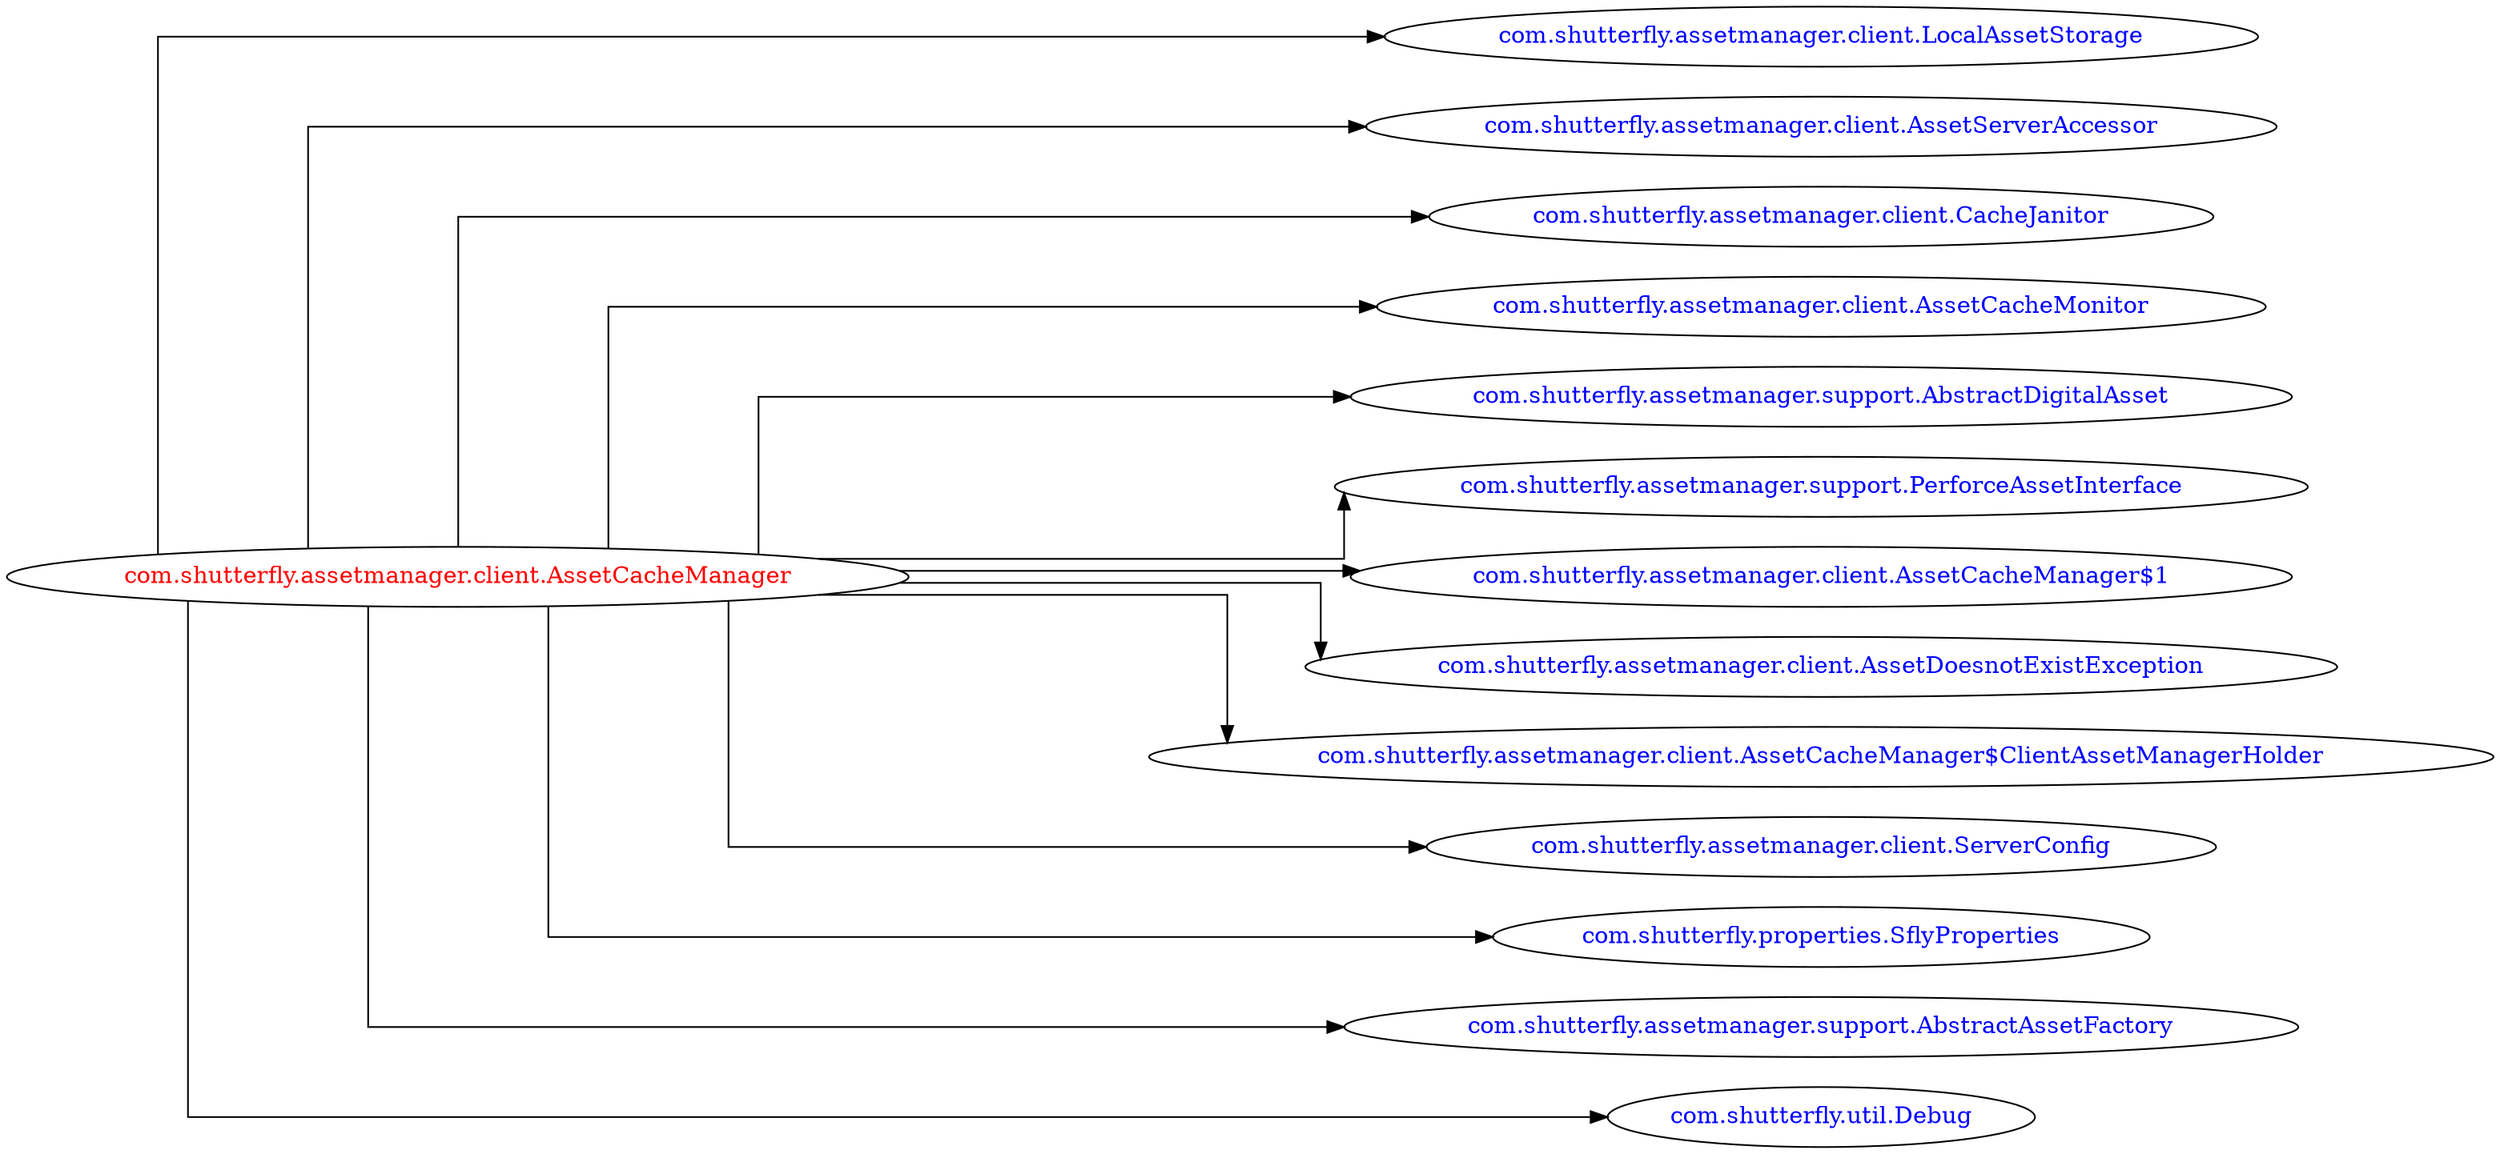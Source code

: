 digraph dependencyGraph {
 concentrate=true;
 ranksep="2.0";
 rankdir="LR"; 
 splines="ortho";
"com.shutterfly.assetmanager.client.AssetCacheManager" [fontcolor="red"];
"com.shutterfly.assetmanager.client.LocalAssetStorage" [ fontcolor="blue" ];
"com.shutterfly.assetmanager.client.AssetCacheManager"->"com.shutterfly.assetmanager.client.LocalAssetStorage";
"com.shutterfly.assetmanager.client.AssetServerAccessor" [ fontcolor="blue" ];
"com.shutterfly.assetmanager.client.AssetCacheManager"->"com.shutterfly.assetmanager.client.AssetServerAccessor";
"com.shutterfly.assetmanager.client.CacheJanitor" [ fontcolor="blue" ];
"com.shutterfly.assetmanager.client.AssetCacheManager"->"com.shutterfly.assetmanager.client.CacheJanitor";
"com.shutterfly.assetmanager.client.AssetCacheMonitor" [ fontcolor="blue" ];
"com.shutterfly.assetmanager.client.AssetCacheManager"->"com.shutterfly.assetmanager.client.AssetCacheMonitor";
"com.shutterfly.assetmanager.support.AbstractDigitalAsset" [ fontcolor="blue" ];
"com.shutterfly.assetmanager.client.AssetCacheManager"->"com.shutterfly.assetmanager.support.AbstractDigitalAsset";
"com.shutterfly.assetmanager.support.PerforceAssetInterface" [ fontcolor="blue" ];
"com.shutterfly.assetmanager.client.AssetCacheManager"->"com.shutterfly.assetmanager.support.PerforceAssetInterface";
"com.shutterfly.assetmanager.client.AssetCacheManager$1" [ fontcolor="blue" ];
"com.shutterfly.assetmanager.client.AssetCacheManager"->"com.shutterfly.assetmanager.client.AssetCacheManager$1";
"com.shutterfly.assetmanager.client.AssetDoesnotExistException" [ fontcolor="blue" ];
"com.shutterfly.assetmanager.client.AssetCacheManager"->"com.shutterfly.assetmanager.client.AssetDoesnotExistException";
"com.shutterfly.assetmanager.client.AssetCacheManager$ClientAssetManagerHolder" [ fontcolor="blue" ];
"com.shutterfly.assetmanager.client.AssetCacheManager"->"com.shutterfly.assetmanager.client.AssetCacheManager$ClientAssetManagerHolder";
"com.shutterfly.assetmanager.client.ServerConfig" [ fontcolor="blue" ];
"com.shutterfly.assetmanager.client.AssetCacheManager"->"com.shutterfly.assetmanager.client.ServerConfig";
"com.shutterfly.properties.SflyProperties" [ fontcolor="blue" ];
"com.shutterfly.assetmanager.client.AssetCacheManager"->"com.shutterfly.properties.SflyProperties";
"com.shutterfly.assetmanager.support.AbstractAssetFactory" [ fontcolor="blue" ];
"com.shutterfly.assetmanager.client.AssetCacheManager"->"com.shutterfly.assetmanager.support.AbstractAssetFactory";
"com.shutterfly.util.Debug" [ fontcolor="blue" ];
"com.shutterfly.assetmanager.client.AssetCacheManager"->"com.shutterfly.util.Debug";
}